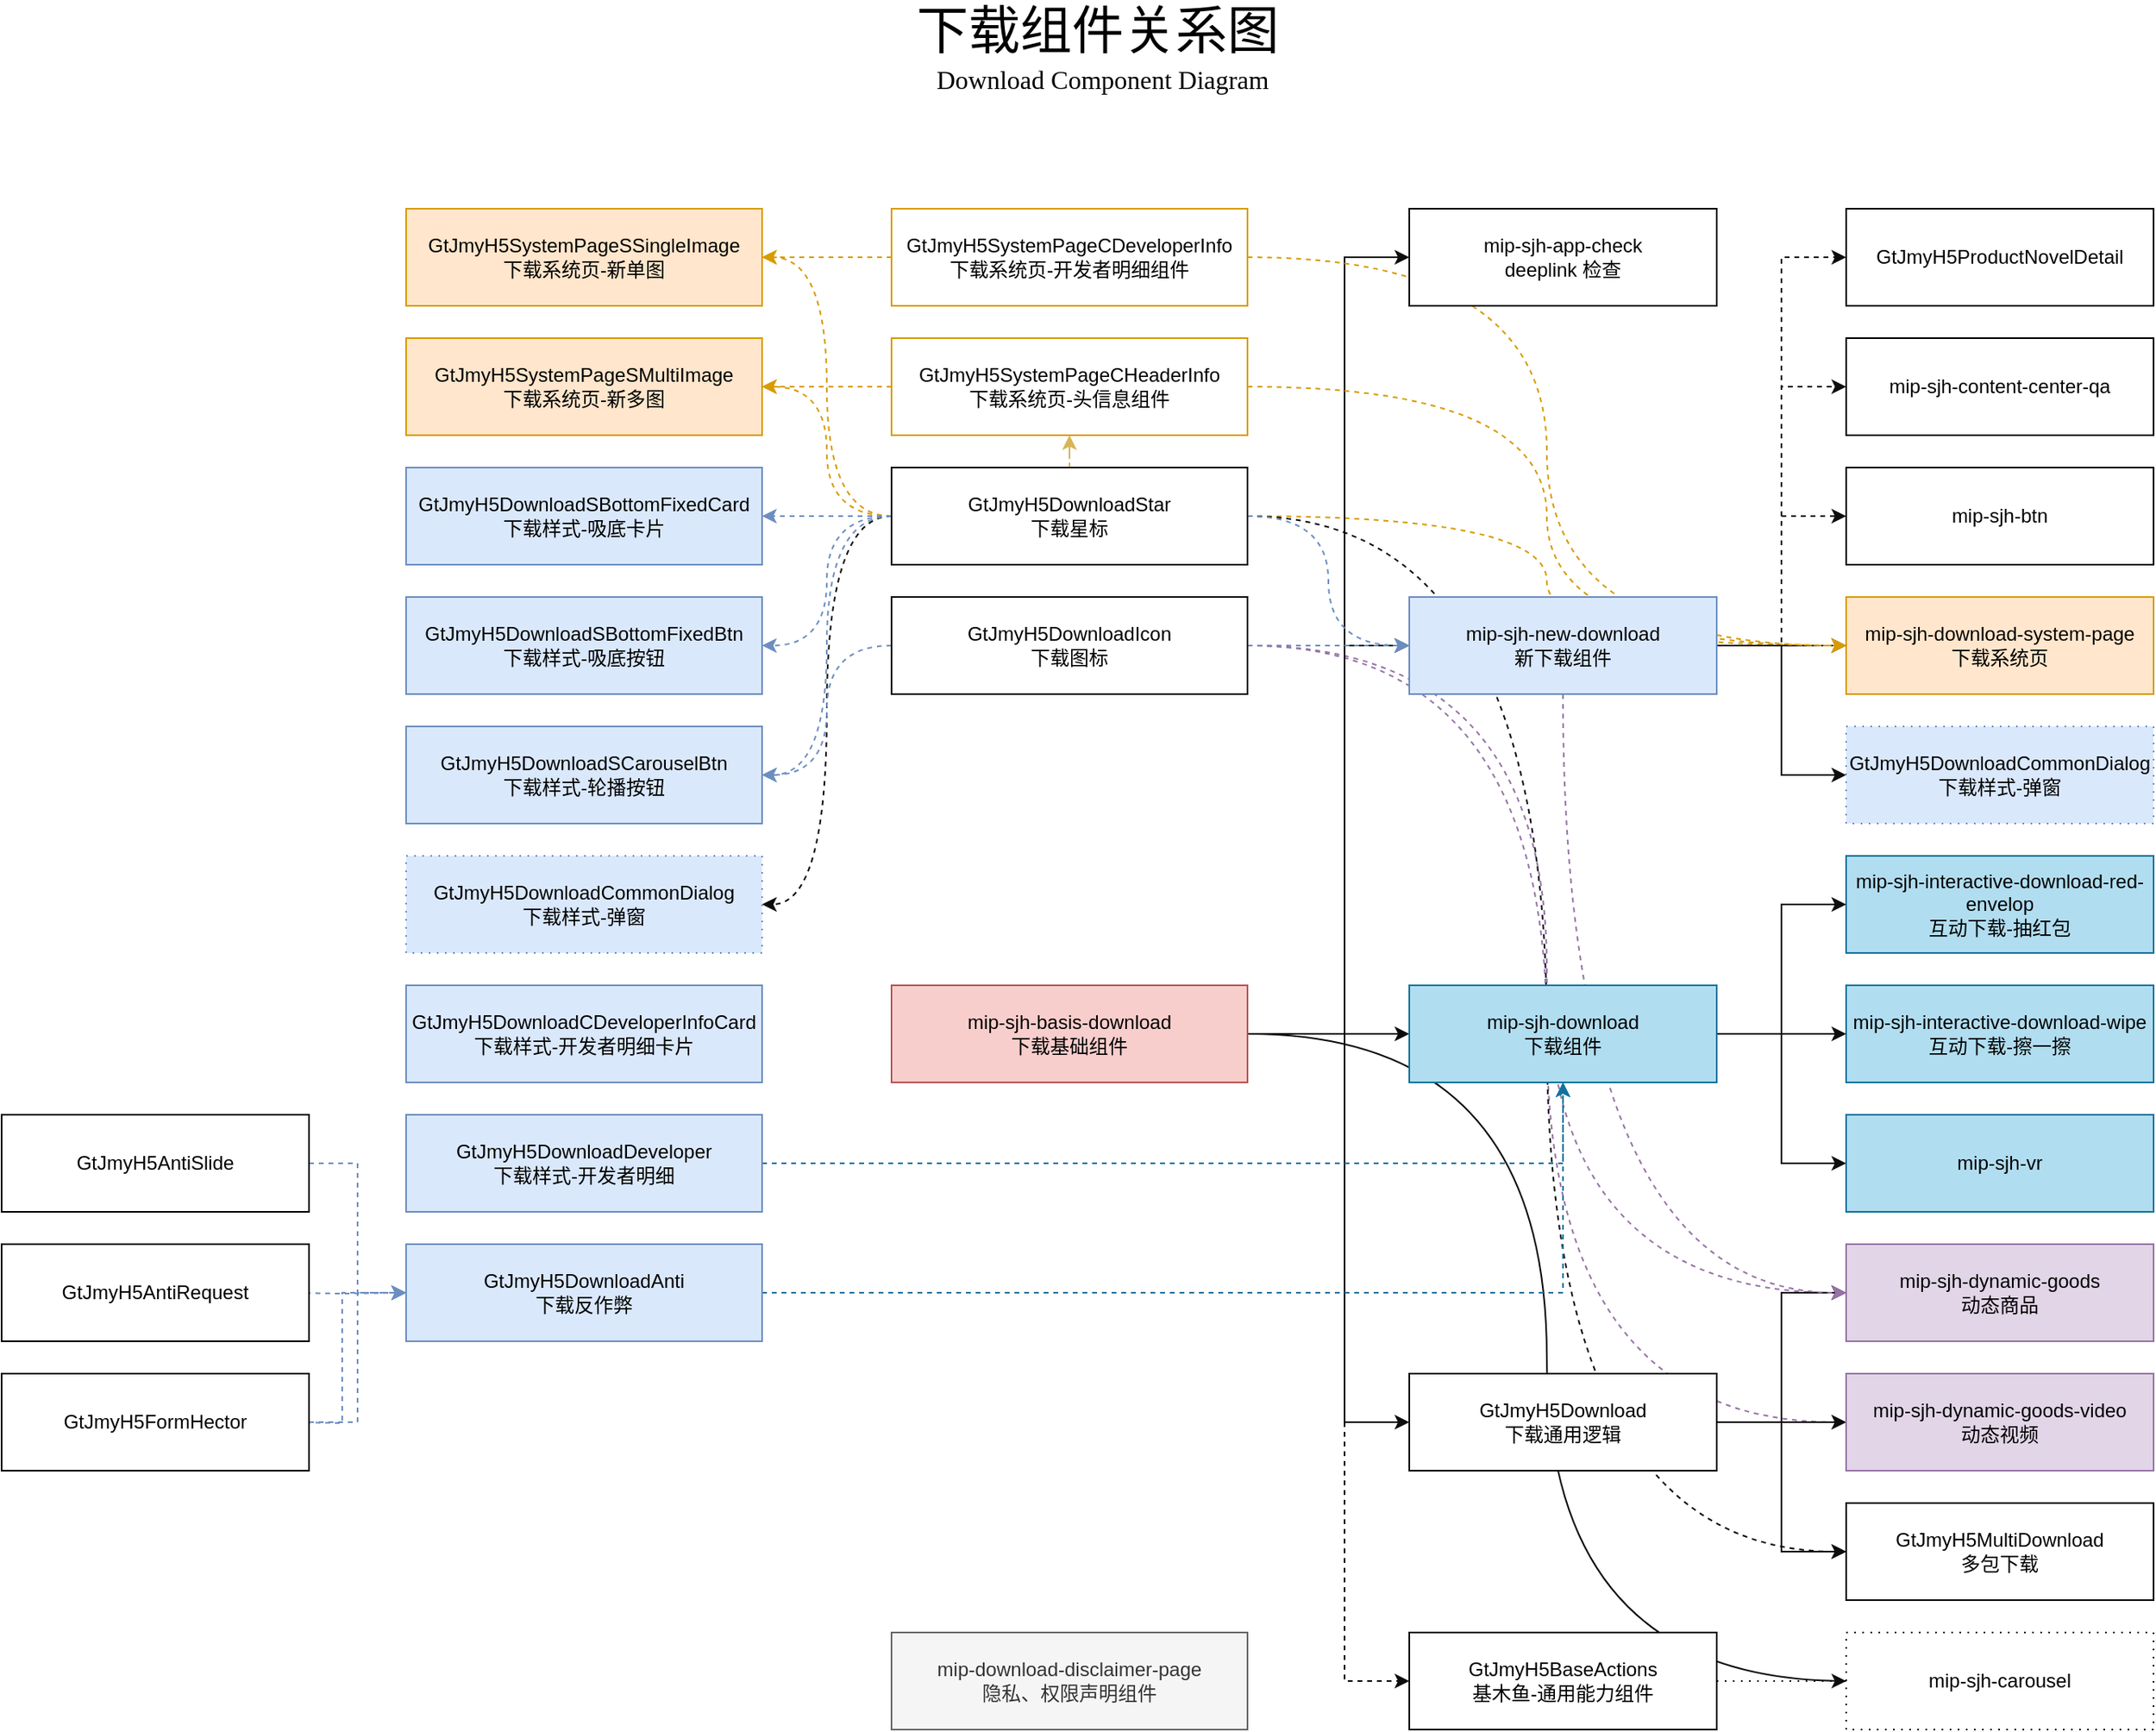 <mxfile version="16.2.2" type="github">
  <diagram id="v_n9cd17y4n1MC_mnFZI" name="Page-1">
    <mxGraphModel dx="1723" dy="1004" grid="1" gridSize="10" guides="1" tooltips="1" connect="1" arrows="1" fold="1" page="1" pageScale="1" pageWidth="1654" pageHeight="1169" background="none" math="0" shadow="0">
      <root>
        <mxCell id="0" />
        <mxCell id="1" parent="0" />
        <mxCell id="qOyvc5NzZdm1-ExGePWw-93" value="" style="edgeStyle=orthogonalEdgeStyle;curved=1;rounded=0;jumpStyle=none;jumpSize=10;orthogonalLoop=1;jettySize=auto;html=1;entryX=0;entryY=0.5;entryDx=0;entryDy=0;strokeColor=#0D0D0D;strokeWidth=1;exitX=1;exitY=0.5;exitDx=0;exitDy=0;endArrow=none;" edge="1" parent="1" source="qOyvc5NzZdm1-ExGePWw-1" target="qOyvc5NzZdm1-ExGePWw-10">
          <mxGeometry relative="1" as="geometry">
            <mxPoint x="815" y="720" as="sourcePoint" />
            <mxPoint x="1270" y="1090" as="targetPoint" />
          </mxGeometry>
        </mxCell>
        <mxCell id="qOyvc5NzZdm1-ExGePWw-147" style="edgeStyle=orthogonalEdgeStyle;curved=1;rounded=0;jumpStyle=arc;jumpSize=10;orthogonalLoop=1;jettySize=auto;html=1;entryX=0;entryY=0.5;entryDx=0;entryDy=0;dashed=1;startArrow=none;startFill=0;strokeColor=#9673a6;strokeWidth=1;fillColor=#e1d5e7;" edge="1" parent="1" source="qOyvc5NzZdm1-ExGePWw-83" target="qOyvc5NzZdm1-ExGePWw-17">
          <mxGeometry relative="1" as="geometry" />
        </mxCell>
        <mxCell id="qOyvc5NzZdm1-ExGePWw-148" style="edgeStyle=orthogonalEdgeStyle;curved=1;rounded=0;jumpStyle=arc;jumpSize=10;orthogonalLoop=1;jettySize=auto;html=1;entryX=0;entryY=0.5;entryDx=0;entryDy=0;dashed=1;startArrow=none;startFill=0;strokeColor=#9673a6;strokeWidth=1;fillColor=#e1d5e7;" edge="1" parent="1" source="qOyvc5NzZdm1-ExGePWw-83" target="qOyvc5NzZdm1-ExGePWw-23">
          <mxGeometry relative="1" as="geometry" />
        </mxCell>
        <mxCell id="qOyvc5NzZdm1-ExGePWw-139" style="edgeStyle=orthogonalEdgeStyle;curved=1;rounded=0;jumpStyle=arc;jumpSize=10;orthogonalLoop=1;jettySize=auto;html=1;entryX=0;entryY=0.5;entryDx=0;entryDy=0;dashed=1;startArrow=none;startFill=0;strokeColor=#d79b00;strokeWidth=1;fillColor=#ffe6cc;" edge="1" parent="1" source="qOyvc5NzZdm1-ExGePWw-77" target="qOyvc5NzZdm1-ExGePWw-18">
          <mxGeometry relative="1" as="geometry" />
        </mxCell>
        <mxCell id="qOyvc5NzZdm1-ExGePWw-138" style="edgeStyle=orthogonalEdgeStyle;curved=1;rounded=0;jumpStyle=arc;jumpSize=10;orthogonalLoop=1;jettySize=auto;html=1;entryX=0;entryY=0.5;entryDx=0;entryDy=0;dashed=1;startArrow=none;startFill=0;strokeColor=#0D0D0D;strokeWidth=1;" edge="1" parent="1" source="qOyvc5NzZdm1-ExGePWw-77" target="qOyvc5NzZdm1-ExGePWw-7">
          <mxGeometry relative="1" as="geometry" />
        </mxCell>
        <mxCell id="qOyvc5NzZdm1-ExGePWw-57" style="edgeStyle=orthogonalEdgeStyle;rounded=0;jumpStyle=none;jumpSize=10;orthogonalLoop=1;jettySize=auto;html=1;entryX=0;entryY=0.5;entryDx=0;entryDy=0;strokeColor=#0D0D0D;strokeWidth=1;" edge="1" parent="1" source="qOyvc5NzZdm1-ExGePWw-1" target="qOyvc5NzZdm1-ExGePWw-14">
          <mxGeometry relative="1" as="geometry">
            <Array as="points">
              <mxPoint x="980" y="690" />
              <mxPoint x="980" y="450" />
            </Array>
          </mxGeometry>
        </mxCell>
        <mxCell id="qOyvc5NzZdm1-ExGePWw-58" style="edgeStyle=orthogonalEdgeStyle;rounded=0;jumpStyle=none;jumpSize=10;orthogonalLoop=1;jettySize=auto;html=1;entryX=0;entryY=0.5;entryDx=0;entryDy=0;strokeColor=#0D0D0D;strokeWidth=1;" edge="1" parent="1" source="qOyvc5NzZdm1-ExGePWw-1" target="qOyvc5NzZdm1-ExGePWw-19">
          <mxGeometry relative="1" as="geometry">
            <Array as="points">
              <mxPoint x="930" y="690" />
              <mxPoint x="930" y="690" />
            </Array>
          </mxGeometry>
        </mxCell>
        <mxCell id="qOyvc5NzZdm1-ExGePWw-59" style="edgeStyle=orthogonalEdgeStyle;rounded=0;jumpStyle=none;jumpSize=10;orthogonalLoop=1;jettySize=auto;html=1;entryX=0;entryY=0.5;entryDx=0;entryDy=0;strokeColor=#0D0D0D;strokeWidth=1;" edge="1" parent="1" source="qOyvc5NzZdm1-ExGePWw-1" target="qOyvc5NzZdm1-ExGePWw-3">
          <mxGeometry relative="1" as="geometry">
            <Array as="points">
              <mxPoint x="980" y="690" />
              <mxPoint x="980" y="930" />
            </Array>
          </mxGeometry>
        </mxCell>
        <mxCell id="qOyvc5NzZdm1-ExGePWw-62" style="edgeStyle=orthogonalEdgeStyle;rounded=0;jumpStyle=none;jumpSize=10;orthogonalLoop=1;jettySize=auto;html=1;entryX=0;entryY=0.5;entryDx=0;entryDy=0;strokeColor=#0D0D0D;strokeWidth=1;" edge="1" parent="1" source="qOyvc5NzZdm1-ExGePWw-1" target="qOyvc5NzZdm1-ExGePWw-8">
          <mxGeometry relative="1" as="geometry">
            <Array as="points">
              <mxPoint x="980" y="690" />
              <mxPoint x="980" y="210" />
            </Array>
          </mxGeometry>
        </mxCell>
        <mxCell id="qOyvc5NzZdm1-ExGePWw-151" style="edgeStyle=orthogonalEdgeStyle;rounded=0;jumpStyle=arc;jumpSize=10;orthogonalLoop=1;jettySize=auto;html=1;entryX=0;entryY=0.5;entryDx=0;entryDy=0;dashed=1;startArrow=none;startFill=0;strokeColor=#0D0D0D;strokeWidth=1;" edge="1" parent="1" source="qOyvc5NzZdm1-ExGePWw-1" target="qOyvc5NzZdm1-ExGePWw-5">
          <mxGeometry relative="1" as="geometry">
            <Array as="points">
              <mxPoint x="980" y="690" />
              <mxPoint x="980" y="1090" />
            </Array>
          </mxGeometry>
        </mxCell>
        <mxCell id="qOyvc5NzZdm1-ExGePWw-1" value="mip-sjh-basis-download&lt;br&gt;下载基础组件" style="rounded=0;whiteSpace=wrap;html=1;fillColor=#f8cecc;strokeColor=#b85450;" vertex="1" parent="1">
          <mxGeometry x="700" y="660" width="220" height="60" as="geometry" />
        </mxCell>
        <mxCell id="qOyvc5NzZdm1-ExGePWw-42" style="edgeStyle=orthogonalEdgeStyle;rounded=0;jumpStyle=none;jumpSize=10;orthogonalLoop=1;jettySize=auto;html=1;entryX=0;entryY=0.5;entryDx=0;entryDy=0;strokeColor=#0D0D0D;strokeWidth=1;" edge="1" parent="1" source="qOyvc5NzZdm1-ExGePWw-3" target="qOyvc5NzZdm1-ExGePWw-7">
          <mxGeometry relative="1" as="geometry" />
        </mxCell>
        <mxCell id="qOyvc5NzZdm1-ExGePWw-43" style="edgeStyle=orthogonalEdgeStyle;rounded=0;jumpStyle=none;jumpSize=10;orthogonalLoop=1;jettySize=auto;html=1;entryX=0;entryY=0.5;entryDx=0;entryDy=0;strokeColor=#0D0D0D;strokeWidth=1;" edge="1" parent="1" source="qOyvc5NzZdm1-ExGePWw-3" target="qOyvc5NzZdm1-ExGePWw-17">
          <mxGeometry relative="1" as="geometry" />
        </mxCell>
        <mxCell id="qOyvc5NzZdm1-ExGePWw-44" style="edgeStyle=orthogonalEdgeStyle;rounded=0;jumpStyle=none;jumpSize=10;orthogonalLoop=1;jettySize=auto;html=1;entryX=0;entryY=0.5;entryDx=0;entryDy=0;strokeColor=#0D0D0D;strokeWidth=1;" edge="1" parent="1" source="qOyvc5NzZdm1-ExGePWw-3" target="qOyvc5NzZdm1-ExGePWw-23">
          <mxGeometry relative="1" as="geometry" />
        </mxCell>
        <mxCell id="qOyvc5NzZdm1-ExGePWw-3" value="GtJmyH5Download&lt;br&gt;下载通用逻辑" style="rounded=0;whiteSpace=wrap;html=1;" vertex="1" parent="1">
          <mxGeometry x="1020" y="900" width="190" height="60" as="geometry" />
        </mxCell>
        <mxCell id="qOyvc5NzZdm1-ExGePWw-56" style="edgeStyle=orthogonalEdgeStyle;rounded=0;jumpStyle=none;jumpSize=10;orthogonalLoop=1;jettySize=auto;html=1;entryX=0;entryY=0.5;entryDx=0;entryDy=0;strokeColor=#0D0D0D;strokeWidth=1;dashed=1;dashPattern=1 4;" edge="1" parent="1" source="qOyvc5NzZdm1-ExGePWw-5" target="qOyvc5NzZdm1-ExGePWw-10">
          <mxGeometry relative="1" as="geometry" />
        </mxCell>
        <mxCell id="qOyvc5NzZdm1-ExGePWw-7" value="GtJmyH5MultiDownload&lt;br&gt;多包下载" style="rounded=0;whiteSpace=wrap;html=1;" vertex="1" parent="1">
          <mxGeometry x="1290" y="980" width="190" height="60" as="geometry" />
        </mxCell>
        <mxCell id="qOyvc5NzZdm1-ExGePWw-10" value="mip-sjh-carousel" style="rounded=0;whiteSpace=wrap;html=1;dashed=1;dashPattern=1 4;" vertex="1" parent="1">
          <mxGeometry x="1290" y="1060" width="190" height="60" as="geometry" />
        </mxCell>
        <mxCell id="qOyvc5NzZdm1-ExGePWw-12" value="mip-sjh-vr" style="rounded=0;whiteSpace=wrap;html=1;fillColor=#b1ddf0;strokeColor=#10739e;" vertex="1" parent="1">
          <mxGeometry x="1290" y="740" width="190" height="60" as="geometry" />
        </mxCell>
        <mxCell id="qOyvc5NzZdm1-ExGePWw-15" value="mip-sjh-interactive-download-wipe&lt;br&gt;互动下载-擦一擦" style="rounded=0;whiteSpace=wrap;html=1;fillColor=#b1ddf0;strokeColor=#10739e;" vertex="1" parent="1">
          <mxGeometry x="1290" y="660" width="190" height="60" as="geometry" />
        </mxCell>
        <mxCell id="qOyvc5NzZdm1-ExGePWw-16" value="mip-sjh-interactive-download-red-envelop&lt;br&gt;互动下载-抽红包" style="rounded=0;whiteSpace=wrap;html=1;fillColor=#b1ddf0;strokeColor=#10739e;" vertex="1" parent="1">
          <mxGeometry x="1290" y="580" width="190" height="60" as="geometry" />
        </mxCell>
        <mxCell id="qOyvc5NzZdm1-ExGePWw-17" value="mip-sjh-dynamic-goods&lt;br&gt;动态商品" style="rounded=0;whiteSpace=wrap;html=1;fillColor=#e1d5e7;strokeColor=#9673a6;" vertex="1" parent="1">
          <mxGeometry x="1290" y="820" width="190" height="60" as="geometry" />
        </mxCell>
        <mxCell id="qOyvc5NzZdm1-ExGePWw-18" value="mip-sjh-download-system-page&lt;br&gt;下载系统页" style="rounded=0;whiteSpace=wrap;html=1;fillColor=#ffe6cc;strokeColor=#d79b00;" vertex="1" parent="1">
          <mxGeometry x="1290" y="420" width="190" height="60" as="geometry" />
        </mxCell>
        <mxCell id="qOyvc5NzZdm1-ExGePWw-34" style="edgeStyle=orthogonalEdgeStyle;rounded=0;orthogonalLoop=1;jettySize=auto;html=1;strokeColor=#0D0D0D;fillColor=#f5f5f5;jumpStyle=none;jumpSize=10;strokeWidth=1;entryX=0;entryY=0.5;entryDx=0;entryDy=0;" edge="1" parent="1" source="qOyvc5NzZdm1-ExGePWw-19" target="qOyvc5NzZdm1-ExGePWw-16">
          <mxGeometry relative="1" as="geometry" />
        </mxCell>
        <mxCell id="qOyvc5NzZdm1-ExGePWw-35" style="edgeStyle=orthogonalEdgeStyle;rounded=0;orthogonalLoop=1;jettySize=auto;html=1;entryX=0;entryY=0.5;entryDx=0;entryDy=0;strokeColor=#0D0D0D;jumpStyle=none;jumpSize=10;strokeWidth=1;" edge="1" parent="1" source="qOyvc5NzZdm1-ExGePWw-19" target="qOyvc5NzZdm1-ExGePWw-15">
          <mxGeometry relative="1" as="geometry" />
        </mxCell>
        <mxCell id="qOyvc5NzZdm1-ExGePWw-38" style="edgeStyle=orthogonalEdgeStyle;rounded=0;orthogonalLoop=1;jettySize=auto;html=1;entryX=0;entryY=0.5;entryDx=0;entryDy=0;strokeColor=#0D0D0D;jumpStyle=none;jumpSize=10;strokeWidth=1;" edge="1" parent="1" source="qOyvc5NzZdm1-ExGePWw-19" target="qOyvc5NzZdm1-ExGePWw-12">
          <mxGeometry relative="1" as="geometry" />
        </mxCell>
        <mxCell id="qOyvc5NzZdm1-ExGePWw-23" value="mip-sjh-dynamic-goods-video&lt;br&gt;动态视频" style="rounded=0;whiteSpace=wrap;html=1;fillColor=#e1d5e7;strokeColor=#9673a6;" vertex="1" parent="1">
          <mxGeometry x="1290" y="900" width="190" height="60" as="geometry" />
        </mxCell>
        <mxCell id="qOyvc5NzZdm1-ExGePWw-54" style="edgeStyle=orthogonalEdgeStyle;rounded=0;jumpStyle=none;jumpSize=10;orthogonalLoop=1;jettySize=auto;html=1;strokeColor=#0D0D0D;strokeWidth=1;entryX=0;entryY=0.5;entryDx=0;entryDy=0;" edge="1" parent="1" source="qOyvc5NzZdm1-ExGePWw-14" target="qOyvc5NzZdm1-ExGePWw-53">
          <mxGeometry relative="1" as="geometry" />
        </mxCell>
        <mxCell id="qOyvc5NzZdm1-ExGePWw-55" style="edgeStyle=orthogonalEdgeStyle;rounded=0;jumpStyle=none;jumpSize=10;orthogonalLoop=1;jettySize=auto;html=1;entryX=0;entryY=0.5;entryDx=0;entryDy=0;strokeColor=#0D0D0D;strokeWidth=1;" edge="1" parent="1" source="qOyvc5NzZdm1-ExGePWw-14" target="qOyvc5NzZdm1-ExGePWw-18">
          <mxGeometry relative="1" as="geometry" />
        </mxCell>
        <mxCell id="qOyvc5NzZdm1-ExGePWw-60" style="edgeStyle=orthogonalEdgeStyle;rounded=0;jumpStyle=none;jumpSize=10;orthogonalLoop=1;jettySize=auto;html=1;entryX=0;entryY=0.5;entryDx=0;entryDy=0;strokeColor=#9673a6;strokeWidth=1;curved=1;dashed=1;exitX=0.5;exitY=1;exitDx=0;exitDy=0;fillColor=#e1d5e7;" edge="1" parent="1" source="qOyvc5NzZdm1-ExGePWw-14" target="qOyvc5NzZdm1-ExGePWw-17">
          <mxGeometry relative="1" as="geometry" />
        </mxCell>
        <mxCell id="qOyvc5NzZdm1-ExGePWw-53" value="GtJmyH5DownloadCommonDialog&lt;br&gt;下载样式-弹窗" style="rounded=0;whiteSpace=wrap;html=1;fillColor=#dae8fc;strokeColor=#6c8ebf;strokeWidth=1;dashed=1;dashPattern=1 4;" vertex="1" parent="1">
          <mxGeometry x="1290" y="500" width="190" height="60" as="geometry" />
        </mxCell>
        <mxCell id="qOyvc5NzZdm1-ExGePWw-19" value="mip-sjh-download&lt;br&gt;下载组件" style="rounded=0;whiteSpace=wrap;html=1;fillColor=#b1ddf0;strokeColor=#10739e;" vertex="1" parent="1">
          <mxGeometry x="1020" y="660" width="190" height="60" as="geometry" />
        </mxCell>
        <mxCell id="qOyvc5NzZdm1-ExGePWw-159" style="edgeStyle=orthogonalEdgeStyle;rounded=0;jumpStyle=none;jumpSize=10;orthogonalLoop=1;jettySize=auto;html=1;entryX=0.5;entryY=1;entryDx=0;entryDy=0;dashed=1;fontFamily=Comic Sans MS;fontSize=16;startArrow=none;startFill=0;strokeColor=#10739e;strokeWidth=1;fillColor=#b1ddf0;" edge="1" parent="1" source="qOyvc5NzZdm1-ExGePWw-63" target="qOyvc5NzZdm1-ExGePWw-19">
          <mxGeometry relative="1" as="geometry" />
        </mxCell>
        <mxCell id="qOyvc5NzZdm1-ExGePWw-63" value="GtJmyH5DownloadDeveloper&lt;br&gt;下载样式-开发者明细" style="rounded=0;whiteSpace=wrap;html=1;fillColor=#dae8fc;strokeColor=#6c8ebf;" vertex="1" parent="1">
          <mxGeometry x="400" y="740" width="220" height="60" as="geometry" />
        </mxCell>
        <mxCell id="qOyvc5NzZdm1-ExGePWw-128" style="edgeStyle=orthogonalEdgeStyle;curved=1;rounded=0;jumpStyle=arc;jumpSize=10;orthogonalLoop=1;jettySize=auto;html=1;entryX=1;entryY=0.5;entryDx=0;entryDy=0;dashed=1;startArrow=none;startFill=0;strokeColor=#d79b00;strokeWidth=1;fillColor=#ffe6cc;" edge="1" parent="1" source="qOyvc5NzZdm1-ExGePWw-77" target="qOyvc5NzZdm1-ExGePWw-89">
          <mxGeometry relative="1" as="geometry" />
        </mxCell>
        <mxCell id="qOyvc5NzZdm1-ExGePWw-129" style="edgeStyle=orthogonalEdgeStyle;curved=1;rounded=0;jumpStyle=arc;jumpSize=10;orthogonalLoop=1;jettySize=auto;html=1;entryX=1;entryY=0.5;entryDx=0;entryDy=0;dashed=1;startArrow=none;startFill=0;strokeColor=#d79b00;strokeWidth=1;fillColor=#ffe6cc;" edge="1" parent="1" source="qOyvc5NzZdm1-ExGePWw-77" target="qOyvc5NzZdm1-ExGePWw-100">
          <mxGeometry relative="1" as="geometry" />
        </mxCell>
        <mxCell id="qOyvc5NzZdm1-ExGePWw-130" style="edgeStyle=orthogonalEdgeStyle;curved=1;rounded=0;jumpStyle=arc;jumpSize=10;orthogonalLoop=1;jettySize=auto;html=1;dashed=1;startArrow=none;startFill=0;strokeColor=#6c8ebf;strokeWidth=1;fillColor=#dae8fc;entryX=1;entryY=0.5;entryDx=0;entryDy=0;" edge="1" parent="1" source="qOyvc5NzZdm1-ExGePWw-77" target="qOyvc5NzZdm1-ExGePWw-78">
          <mxGeometry relative="1" as="geometry">
            <mxPoint x="660" y="370" as="targetPoint" />
          </mxGeometry>
        </mxCell>
        <mxCell id="qOyvc5NzZdm1-ExGePWw-131" style="edgeStyle=orthogonalEdgeStyle;curved=1;rounded=0;jumpStyle=arc;jumpSize=10;orthogonalLoop=1;jettySize=auto;html=1;entryX=1;entryY=0.5;entryDx=0;entryDy=0;dashed=1;startArrow=none;startFill=0;strokeColor=#6c8ebf;strokeWidth=1;fillColor=#dae8fc;" edge="1" parent="1" source="qOyvc5NzZdm1-ExGePWw-77" target="qOyvc5NzZdm1-ExGePWw-79">
          <mxGeometry relative="1" as="geometry" />
        </mxCell>
        <mxCell id="qOyvc5NzZdm1-ExGePWw-136" style="edgeStyle=orthogonalEdgeStyle;curved=1;rounded=0;jumpStyle=arc;jumpSize=10;orthogonalLoop=1;jettySize=auto;html=1;entryX=0.5;entryY=1;entryDx=0;entryDy=0;dashed=1;startArrow=none;startFill=0;strokeColor=#d6b656;strokeWidth=1;fillColor=#fff2cc;" edge="1" parent="1" source="qOyvc5NzZdm1-ExGePWw-77" target="qOyvc5NzZdm1-ExGePWw-106">
          <mxGeometry relative="1" as="geometry" />
        </mxCell>
        <mxCell id="qOyvc5NzZdm1-ExGePWw-137" style="edgeStyle=orthogonalEdgeStyle;curved=1;rounded=0;jumpStyle=arc;jumpSize=10;orthogonalLoop=1;jettySize=auto;html=1;entryX=1;entryY=0.5;entryDx=0;entryDy=0;dashed=1;startArrow=none;startFill=0;strokeColor=#0D0D0D;strokeWidth=1;" edge="1" parent="1" source="qOyvc5NzZdm1-ExGePWw-77" target="qOyvc5NzZdm1-ExGePWw-91">
          <mxGeometry relative="1" as="geometry" />
        </mxCell>
        <mxCell id="qOyvc5NzZdm1-ExGePWw-140" style="edgeStyle=orthogonalEdgeStyle;curved=1;rounded=0;jumpStyle=arc;jumpSize=10;orthogonalLoop=1;jettySize=auto;html=1;entryX=0;entryY=0.5;entryDx=0;entryDy=0;dashed=1;startArrow=none;startFill=0;strokeColor=#6c8ebf;strokeWidth=1;fillColor=#dae8fc;" edge="1" parent="1" source="qOyvc5NzZdm1-ExGePWw-77" target="qOyvc5NzZdm1-ExGePWw-14">
          <mxGeometry relative="1" as="geometry" />
        </mxCell>
        <mxCell id="qOyvc5NzZdm1-ExGePWw-145" style="edgeStyle=orthogonalEdgeStyle;rounded=0;jumpStyle=arc;jumpSize=10;orthogonalLoop=1;jettySize=auto;html=1;entryX=1;entryY=0.5;entryDx=0;entryDy=0;dashed=1;startArrow=none;startFill=0;strokeColor=#6c8ebf;strokeWidth=1;curved=1;fillColor=#dae8fc;" edge="1" parent="1" source="qOyvc5NzZdm1-ExGePWw-77" target="qOyvc5NzZdm1-ExGePWw-82">
          <mxGeometry relative="1" as="geometry" />
        </mxCell>
        <mxCell id="qOyvc5NzZdm1-ExGePWw-77" value="GtJmyH5DownloadStar&lt;br&gt;下载星标" style="rounded=0;whiteSpace=wrap;html=1;" vertex="1" parent="1">
          <mxGeometry x="700" y="340" width="220" height="60" as="geometry" />
        </mxCell>
        <mxCell id="qOyvc5NzZdm1-ExGePWw-78" value="GtJmyH5DownloadSBottomFixedCard&lt;br&gt;下载样式-吸底卡片" style="rounded=0;whiteSpace=wrap;html=1;fillColor=#dae8fc;strokeColor=#6c8ebf;" vertex="1" parent="1">
          <mxGeometry x="400" y="340" width="220" height="60" as="geometry" />
        </mxCell>
        <mxCell id="qOyvc5NzZdm1-ExGePWw-79" value="GtJmyH5DownloadSBottomFixedBtn&lt;br&gt;下载样式-吸底按钮" style="rounded=0;whiteSpace=wrap;html=1;fillColor=#dae8fc;strokeColor=#6c8ebf;" vertex="1" parent="1">
          <mxGeometry x="400" y="420" width="220" height="60" as="geometry" />
        </mxCell>
        <mxCell id="qOyvc5NzZdm1-ExGePWw-82" value="GtJmyH5DownloadSCarouselBtn&lt;br&gt;下载样式-轮播按钮" style="rounded=0;whiteSpace=wrap;html=1;fillColor=#dae8fc;strokeColor=#6c8ebf;" vertex="1" parent="1">
          <mxGeometry x="400" y="500" width="220" height="60" as="geometry" />
        </mxCell>
        <mxCell id="qOyvc5NzZdm1-ExGePWw-132" style="edgeStyle=orthogonalEdgeStyle;curved=1;rounded=0;jumpStyle=arc;jumpSize=10;orthogonalLoop=1;jettySize=auto;html=1;entryX=1;entryY=0.5;entryDx=0;entryDy=0;dashed=1;startArrow=none;startFill=0;strokeColor=#6c8ebf;strokeWidth=1;fillColor=#dae8fc;" edge="1" parent="1" source="qOyvc5NzZdm1-ExGePWw-83" target="qOyvc5NzZdm1-ExGePWw-82">
          <mxGeometry relative="1" as="geometry" />
        </mxCell>
        <mxCell id="qOyvc5NzZdm1-ExGePWw-146" style="edgeStyle=orthogonalEdgeStyle;curved=1;rounded=0;jumpStyle=arc;jumpSize=10;orthogonalLoop=1;jettySize=auto;html=1;entryX=0;entryY=0.5;entryDx=0;entryDy=0;dashed=1;startArrow=none;startFill=0;strokeColor=#6c8ebf;strokeWidth=1;fillColor=#dae8fc;" edge="1" parent="1" source="qOyvc5NzZdm1-ExGePWw-83" target="qOyvc5NzZdm1-ExGePWw-14">
          <mxGeometry relative="1" as="geometry" />
        </mxCell>
        <mxCell id="qOyvc5NzZdm1-ExGePWw-83" value="GtJmyH5DownloadIcon&lt;br&gt;下载图标" style="rounded=0;whiteSpace=wrap;html=1;" vertex="1" parent="1">
          <mxGeometry x="700" y="420" width="220" height="60" as="geometry" />
        </mxCell>
        <mxCell id="qOyvc5NzZdm1-ExGePWw-85" value="GtJmyH5DownloadCDeveloperInfoCard&lt;br&gt;下载样式-开发者明细卡片" style="rounded=0;whiteSpace=wrap;html=1;fillColor=#dae8fc;strokeColor=#6c8ebf;" vertex="1" parent="1">
          <mxGeometry x="400" y="660" width="220" height="60" as="geometry" />
        </mxCell>
        <mxCell id="qOyvc5NzZdm1-ExGePWw-89" value="GtJmyH5SystemPageSMultiImage&lt;br&gt;下载系统页-新多图" style="rounded=0;whiteSpace=wrap;html=1;fillColor=#ffe6cc;strokeColor=#d79b00;" vertex="1" parent="1">
          <mxGeometry x="400" y="260" width="220" height="60" as="geometry" />
        </mxCell>
        <mxCell id="qOyvc5NzZdm1-ExGePWw-160" style="edgeStyle=orthogonalEdgeStyle;rounded=0;jumpStyle=none;jumpSize=10;orthogonalLoop=1;jettySize=auto;html=1;entryX=0.5;entryY=1;entryDx=0;entryDy=0;dashed=1;fontFamily=Comic Sans MS;fontSize=16;startArrow=none;startFill=0;strokeColor=#10739e;strokeWidth=1;fillColor=#b1ddf0;" edge="1" parent="1" source="qOyvc5NzZdm1-ExGePWw-90" target="qOyvc5NzZdm1-ExGePWw-19">
          <mxGeometry relative="1" as="geometry" />
        </mxCell>
        <mxCell id="qOyvc5NzZdm1-ExGePWw-90" value="GtJmyH5DownloadAnti&lt;br&gt;下载反作弊" style="rounded=0;whiteSpace=wrap;html=1;fillColor=#dae8fc;strokeColor=#6c8ebf;" vertex="1" parent="1">
          <mxGeometry x="400" y="820" width="220" height="60" as="geometry" />
        </mxCell>
        <mxCell id="qOyvc5NzZdm1-ExGePWw-91" value="GtJmyH5DownloadCommonDialog&lt;br&gt;下载样式-弹窗" style="rounded=0;whiteSpace=wrap;html=1;fillColor=#dae8fc;strokeColor=#6c8ebf;strokeWidth=1;dashed=1;dashPattern=1 4;" vertex="1" parent="1">
          <mxGeometry x="400" y="580" width="220" height="60" as="geometry" />
        </mxCell>
        <mxCell id="qOyvc5NzZdm1-ExGePWw-5" value="GtJmyH5BaseActions&lt;br&gt;基木鱼-通用能力组件" style="rounded=0;whiteSpace=wrap;html=1;" vertex="1" parent="1">
          <mxGeometry x="1020" y="1060" width="190" height="60" as="geometry" />
        </mxCell>
        <mxCell id="qOyvc5NzZdm1-ExGePWw-97" style="edgeStyle=orthogonalEdgeStyle;rounded=0;jumpStyle=none;jumpSize=10;orthogonalLoop=1;jettySize=auto;html=1;entryX=0;entryY=0.5;entryDx=0;entryDy=0;dashed=1;strokeColor=#6c8ebf;strokeWidth=1;fillColor=#dae8fc;" edge="1" parent="1" target="qOyvc5NzZdm1-ExGePWw-90">
          <mxGeometry relative="1" as="geometry">
            <mxPoint x="320" y="850" as="sourcePoint" />
          </mxGeometry>
        </mxCell>
        <mxCell id="qOyvc5NzZdm1-ExGePWw-150" style="edgeStyle=orthogonalEdgeStyle;rounded=0;jumpStyle=arc;jumpSize=10;orthogonalLoop=1;jettySize=auto;html=1;entryX=0;entryY=0.5;entryDx=0;entryDy=0;dashed=1;startArrow=none;startFill=0;strokeColor=#6c8ebf;strokeWidth=1;fillColor=#dae8fc;" edge="1" parent="1" source="qOyvc5NzZdm1-ExGePWw-94" target="qOyvc5NzZdm1-ExGePWw-90">
          <mxGeometry relative="1" as="geometry" />
        </mxCell>
        <mxCell id="qOyvc5NzZdm1-ExGePWw-94" value="GtJmyH5AntiSlide" style="rounded=0;whiteSpace=wrap;html=1;" vertex="1" parent="1">
          <mxGeometry x="150" y="740" width="190" height="60" as="geometry" />
        </mxCell>
        <mxCell id="qOyvc5NzZdm1-ExGePWw-98" style="edgeStyle=orthogonalEdgeStyle;rounded=0;jumpStyle=none;jumpSize=10;orthogonalLoop=1;jettySize=auto;html=1;entryX=0;entryY=0.5;entryDx=0;entryDy=0;dashed=1;strokeColor=#6c8ebf;strokeWidth=1;fillColor=#dae8fc;" edge="1" parent="1" target="qOyvc5NzZdm1-ExGePWw-90">
          <mxGeometry relative="1" as="geometry">
            <mxPoint x="320" y="930" as="sourcePoint" />
          </mxGeometry>
        </mxCell>
        <mxCell id="qOyvc5NzZdm1-ExGePWw-95" value="GtJmyH5AntiRequest" style="rounded=0;whiteSpace=wrap;html=1;" vertex="1" parent="1">
          <mxGeometry x="150" y="820" width="190" height="60" as="geometry" />
        </mxCell>
        <mxCell id="qOyvc5NzZdm1-ExGePWw-99" style="edgeStyle=orthogonalEdgeStyle;rounded=0;jumpStyle=none;jumpSize=10;orthogonalLoop=1;jettySize=auto;html=1;entryX=0;entryY=0.5;entryDx=0;entryDy=0;dashed=1;strokeColor=#6c8ebf;strokeWidth=1;fillColor=#dae8fc;" edge="1" parent="1" source="qOyvc5NzZdm1-ExGePWw-96" target="qOyvc5NzZdm1-ExGePWw-90">
          <mxGeometry relative="1" as="geometry" />
        </mxCell>
        <mxCell id="qOyvc5NzZdm1-ExGePWw-96" value="GtJmyH5FormHector" style="rounded=0;whiteSpace=wrap;html=1;" vertex="1" parent="1">
          <mxGeometry x="150" y="900" width="190" height="60" as="geometry" />
        </mxCell>
        <mxCell id="qOyvc5NzZdm1-ExGePWw-100" value="GtJmyH5SystemPageSSingleImage&lt;br&gt;下载系统页-新单图" style="rounded=0;whiteSpace=wrap;html=1;fillColor=#ffe6cc;strokeColor=#d79b00;" vertex="1" parent="1">
          <mxGeometry x="400" y="180" width="220" height="60" as="geometry" />
        </mxCell>
        <mxCell id="qOyvc5NzZdm1-ExGePWw-48" value="mip-sjh-content-center-qa" style="rounded=0;whiteSpace=wrap;html=1;" vertex="1" parent="1">
          <mxGeometry x="1290" y="260" width="190" height="60" as="geometry" />
        </mxCell>
        <mxCell id="qOyvc5NzZdm1-ExGePWw-49" value="mip-sjh-btn" style="rounded=0;whiteSpace=wrap;html=1;" vertex="1" parent="1">
          <mxGeometry x="1290" y="340" width="190" height="60" as="geometry" />
        </mxCell>
        <mxCell id="qOyvc5NzZdm1-ExGePWw-50" value="GtJmyH5ProductNovelDetail" style="rounded=0;whiteSpace=wrap;html=1;" vertex="1" parent="1">
          <mxGeometry x="1290" y="180" width="190" height="60" as="geometry" />
        </mxCell>
        <mxCell id="qOyvc5NzZdm1-ExGePWw-126" style="edgeStyle=orthogonalEdgeStyle;curved=1;rounded=0;jumpStyle=arc;jumpSize=10;orthogonalLoop=1;jettySize=auto;html=1;entryX=0;entryY=0.5;entryDx=0;entryDy=0;dashed=1;startArrow=none;startFill=0;strokeColor=#d79b00;strokeWidth=1;fillColor=#ffe6cc;" edge="1" parent="1" source="qOyvc5NzZdm1-ExGePWw-102" target="qOyvc5NzZdm1-ExGePWw-18">
          <mxGeometry relative="1" as="geometry" />
        </mxCell>
        <mxCell id="qOyvc5NzZdm1-ExGePWw-135" style="edgeStyle=orthogonalEdgeStyle;curved=1;rounded=0;jumpStyle=arc;jumpSize=10;orthogonalLoop=1;jettySize=auto;html=1;entryX=1;entryY=0.5;entryDx=0;entryDy=0;dashed=1;startArrow=none;startFill=0;strokeColor=#d79b00;strokeWidth=1;fillColor=#ffe6cc;" edge="1" parent="1" source="qOyvc5NzZdm1-ExGePWw-102" target="qOyvc5NzZdm1-ExGePWw-100">
          <mxGeometry relative="1" as="geometry" />
        </mxCell>
        <mxCell id="qOyvc5NzZdm1-ExGePWw-102" value="GtJmyH5SystemPageCDeveloperInfo&lt;br&gt;下载系统页-开发者明细组件" style="rounded=0;whiteSpace=wrap;html=1;fillColor=#FFFFFF;strokeColor=#d79b00;" vertex="1" parent="1">
          <mxGeometry x="700" y="180" width="220" height="60" as="geometry" />
        </mxCell>
        <mxCell id="qOyvc5NzZdm1-ExGePWw-125" style="edgeStyle=orthogonalEdgeStyle;curved=1;rounded=0;jumpStyle=arc;jumpSize=10;orthogonalLoop=1;jettySize=auto;html=1;entryX=1;entryY=0.5;entryDx=0;entryDy=0;dashed=1;startArrow=none;startFill=0;strokeColor=#d79b00;strokeWidth=1;fillColor=#ffe6cc;" edge="1" parent="1" source="qOyvc5NzZdm1-ExGePWw-106" target="qOyvc5NzZdm1-ExGePWw-89">
          <mxGeometry relative="1" as="geometry" />
        </mxCell>
        <mxCell id="qOyvc5NzZdm1-ExGePWw-127" style="edgeStyle=orthogonalEdgeStyle;curved=1;rounded=0;jumpStyle=arc;jumpSize=10;orthogonalLoop=1;jettySize=auto;html=1;entryX=0;entryY=0.5;entryDx=0;entryDy=0;dashed=1;startArrow=none;startFill=0;strokeColor=#d79b00;strokeWidth=1;fillColor=#ffe6cc;" edge="1" parent="1" source="qOyvc5NzZdm1-ExGePWw-106" target="qOyvc5NzZdm1-ExGePWw-18">
          <mxGeometry relative="1" as="geometry" />
        </mxCell>
        <mxCell id="qOyvc5NzZdm1-ExGePWw-106" value="GtJmyH5SystemPageCHeaderInfo&lt;br&gt;下载系统页-头信息组件" style="rounded=0;whiteSpace=wrap;html=1;fillColor=#FFFFFF;strokeColor=#d79b00;" vertex="1" parent="1">
          <mxGeometry x="700" y="260" width="220" height="60" as="geometry" />
        </mxCell>
        <mxCell id="qOyvc5NzZdm1-ExGePWw-142" style="rounded=0;jumpStyle=arc;jumpSize=10;orthogonalLoop=1;jettySize=auto;html=1;entryX=0;entryY=0.5;entryDx=0;entryDy=0;dashed=1;startArrow=none;startFill=0;strokeColor=#0D0D0D;strokeWidth=1;edgeStyle=orthogonalEdgeStyle;" edge="1" parent="1" source="qOyvc5NzZdm1-ExGePWw-14" target="qOyvc5NzZdm1-ExGePWw-49">
          <mxGeometry relative="1" as="geometry" />
        </mxCell>
        <mxCell id="qOyvc5NzZdm1-ExGePWw-143" style="rounded=0;jumpStyle=arc;jumpSize=10;orthogonalLoop=1;jettySize=auto;html=1;entryX=0;entryY=0.5;entryDx=0;entryDy=0;dashed=1;startArrow=none;startFill=0;strokeColor=#0D0D0D;strokeWidth=1;edgeStyle=orthogonalEdgeStyle;" edge="1" parent="1" source="qOyvc5NzZdm1-ExGePWw-14" target="qOyvc5NzZdm1-ExGePWw-48">
          <mxGeometry relative="1" as="geometry" />
        </mxCell>
        <mxCell id="qOyvc5NzZdm1-ExGePWw-144" style="rounded=0;jumpStyle=arc;jumpSize=10;orthogonalLoop=1;jettySize=auto;html=1;entryX=0;entryY=0.5;entryDx=0;entryDy=0;dashed=1;startArrow=none;startFill=0;strokeColor=#0D0D0D;strokeWidth=1;edgeStyle=orthogonalEdgeStyle;" edge="1" parent="1" source="qOyvc5NzZdm1-ExGePWw-14" target="qOyvc5NzZdm1-ExGePWw-50">
          <mxGeometry relative="1" as="geometry" />
        </mxCell>
        <mxCell id="qOyvc5NzZdm1-ExGePWw-14" value="mip-sjh-new-download&lt;br&gt;新下载组件" style="rounded=0;whiteSpace=wrap;html=1;fillColor=#dae8fc;strokeColor=#6c8ebf;" vertex="1" parent="1">
          <mxGeometry x="1020" y="420" width="190" height="60" as="geometry" />
        </mxCell>
        <mxCell id="qOyvc5NzZdm1-ExGePWw-8" value="mip-sjh-app-check&lt;br&gt;deeplink 检查" style="rounded=0;whiteSpace=wrap;html=1;" vertex="1" parent="1">
          <mxGeometry x="1020" y="180" width="190" height="60" as="geometry" />
        </mxCell>
        <mxCell id="qOyvc5NzZdm1-ExGePWw-152" value="&lt;font style=&quot;font-size: 32px&quot;&gt;下载组件关系图&lt;/font&gt;" style="text;html=1;align=center;verticalAlign=middle;resizable=0;points=[];autosize=1;strokeColor=none;fillColor=none;rounded=0;" vertex="1" parent="1">
          <mxGeometry x="707" y="55" width="240" height="30" as="geometry" />
        </mxCell>
        <mxCell id="qOyvc5NzZdm1-ExGePWw-153" value="&lt;div&gt;&lt;font style=&quot;font-size: 16px&quot; face=&quot;Comic Sans MS&quot;&gt;Download Component Diagram&lt;/font&gt;&lt;/div&gt;" style="text;html=1;align=center;verticalAlign=middle;resizable=0;points=[];autosize=1;strokeColor=none;fillColor=none;fontSize=32;rounded=0;" vertex="1" parent="1">
          <mxGeometry x="710" y="70" width="240" height="50" as="geometry" />
        </mxCell>
        <mxCell id="qOyvc5NzZdm1-ExGePWw-154" value="mip-download-disclaimer-page&lt;br&gt;隐私、权限声明组件" style="rounded=0;whiteSpace=wrap;html=1;fillColor=#f5f5f5;fontColor=#333333;strokeColor=#666666;" vertex="1" parent="1">
          <mxGeometry x="700" y="1060" width="220" height="60" as="geometry" />
        </mxCell>
      </root>
    </mxGraphModel>
  </diagram>
</mxfile>
